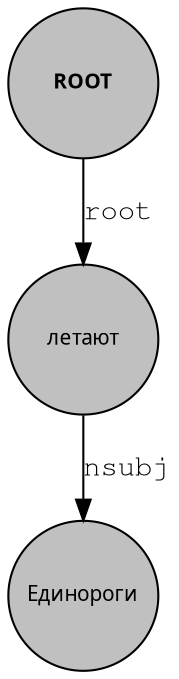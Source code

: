 digraph G {
node [fontname="Tahoma",shape=circle,fontsize=10,fixedsize=true,fillcolor="grey",style=filled,width=1,height=1];
edge [fontname="FreeMono",fontsize=14];
0 [label="ROOT" fontname="Tahoma Bold"];
0->2 [label="root"];
1 [label="Единороги"];
2->1 [label="nsubj"];
2 [label="летают"];
}
